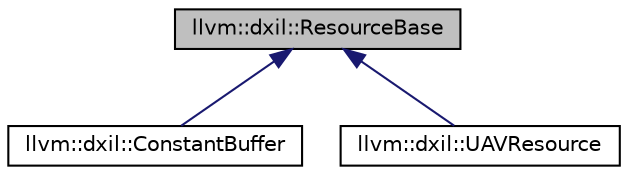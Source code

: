 digraph "llvm::dxil::ResourceBase"
{
 // LATEX_PDF_SIZE
  bgcolor="transparent";
  edge [fontname="Helvetica",fontsize="10",labelfontname="Helvetica",labelfontsize="10"];
  node [fontname="Helvetica",fontsize="10",shape=record];
  Node1 [label="llvm::dxil::ResourceBase",height=0.2,width=0.4,color="black", fillcolor="grey75", style="filled", fontcolor="black",tooltip=" "];
  Node1 -> Node2 [dir="back",color="midnightblue",fontsize="10",style="solid",fontname="Helvetica"];
  Node2 [label="llvm::dxil::ConstantBuffer",height=0.2,width=0.4,color="black",URL="$classllvm_1_1dxil_1_1ConstantBuffer.html",tooltip=" "];
  Node1 -> Node3 [dir="back",color="midnightblue",fontsize="10",style="solid",fontname="Helvetica"];
  Node3 [label="llvm::dxil::UAVResource",height=0.2,width=0.4,color="black",URL="$classllvm_1_1dxil_1_1UAVResource.html",tooltip=" "];
}
